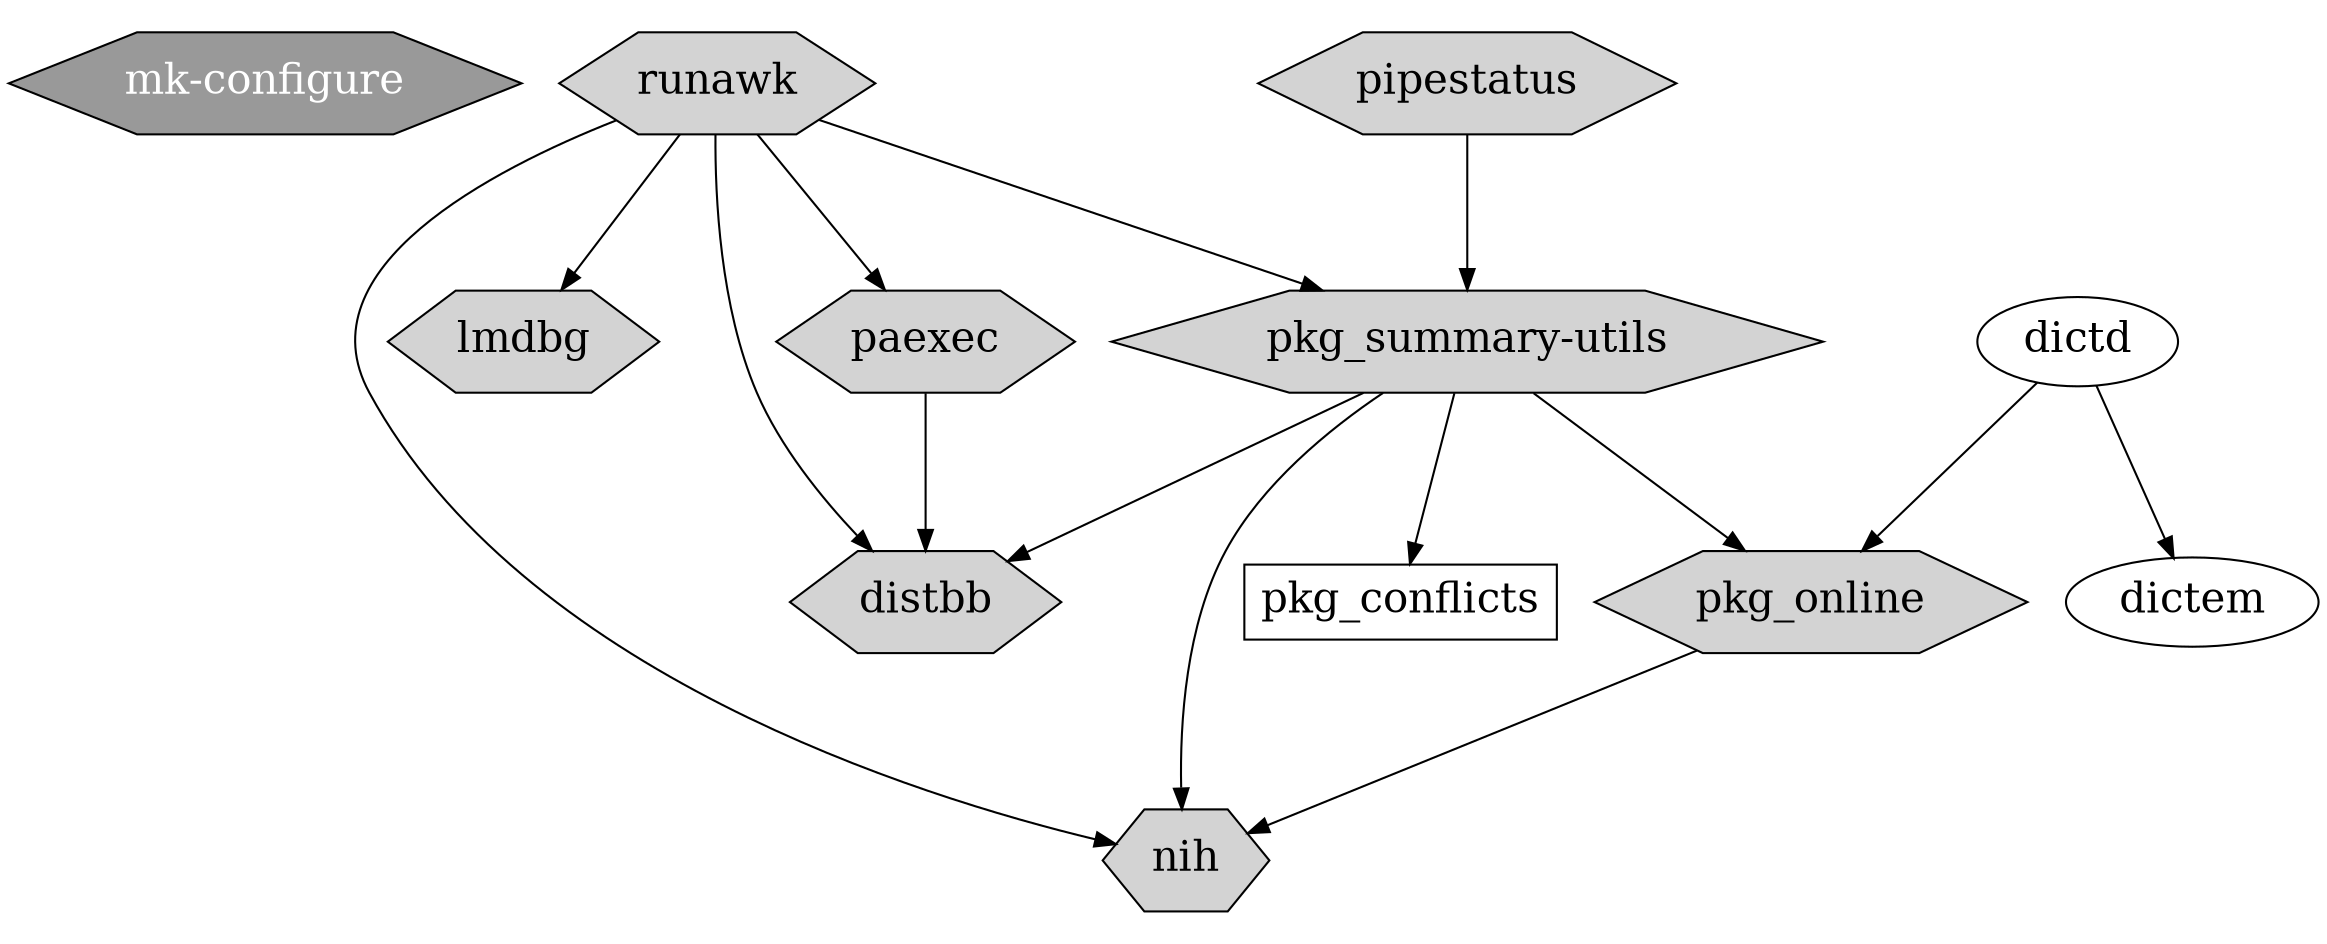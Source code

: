 digraph FSA {
 graph [ ratio=compress layout=dot rankdir=UB ratio=0.4 ];

 node [ shape = hexagon style=filled fontsize=20 ];

   "mk-configure" [ fillcolor = grey60, fontcolor = white ];
   "lmdbg";
   "paexec";
   "distbb";
   "pkg_online";
   "runawk";
   "pkg_summary-utils";
   "nih";
   "pipestatus";

 node [ shape = oval style=solid ];

   "dictd";
   "dictem";

 node [ shape = box ];

   "runawk"            -> "pkg_summary-utils";
   "runawk"            -> "lmdbg";
   "runawk"            -> "paexec";
   "runawk"            -> "distbb";
   "runawk"            -> "nih";
   "pkg_summary-utils" -> "distbb";
   "paexec"            -> "distbb";
   "dictd"             -> "dictem";
   "pkg_summary-utils" -> "pkg_online";
   "pkg_summary-utils" -> "pkg_conflicts";
   "pkg_summary-utils" -> "nih";
   "pkg_online"        -> "nih";

   "pkg_summary-utils";
   "pkg_conflicts";

 node [ shape = oval style=solid ];

   "dictd" -> "pkg_online";
   "pipestatus" -> "pkg_summary-utils";

}

digraph FSA {
 graph [ ratio=compress layout=dot rankdir=UB ratio=0.4 ];

 node [ shape = hexagon style=filled fontsize=20 ];
   "lua-alt-getopt";
   "judyhash";
}
